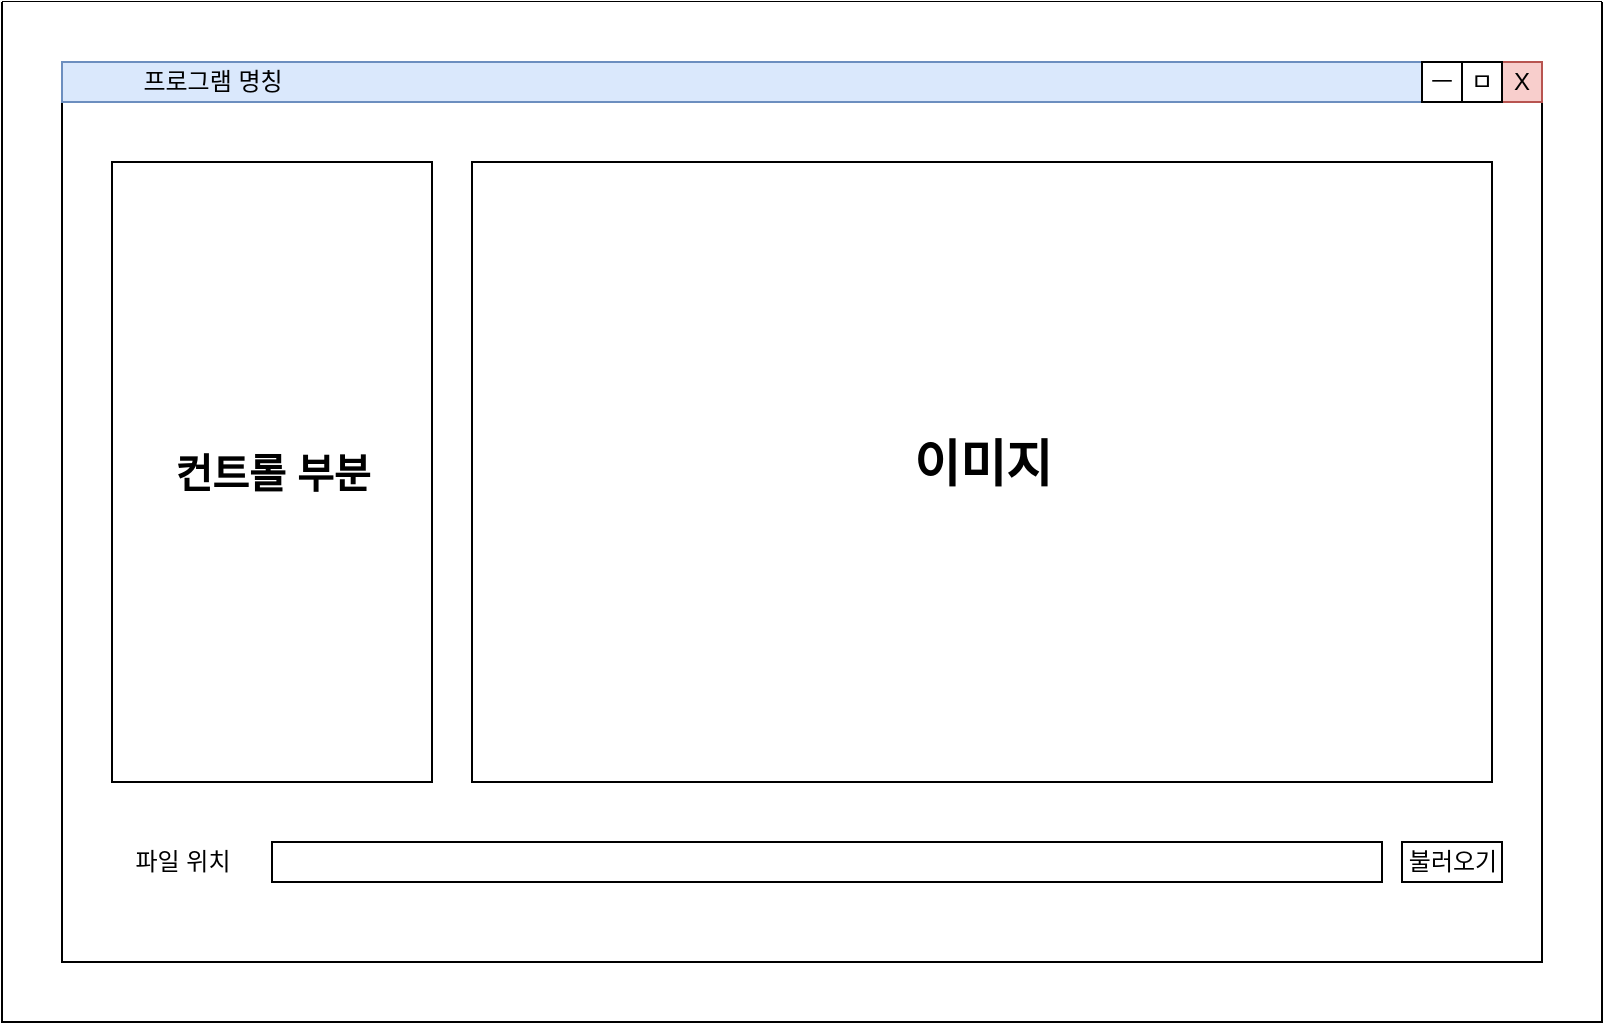 <mxfile version="24.9.1">
  <diagram name="페이지-1" id="1CXfd67G8cg28f1LYDr9">
    <mxGraphModel dx="954" dy="558" grid="1" gridSize="10" guides="1" tooltips="1" connect="1" arrows="1" fold="1" page="1" pageScale="1" pageWidth="827" pageHeight="1169" math="0" shadow="0">
      <root>
        <mxCell id="0" />
        <mxCell id="1" parent="0" />
        <mxCell id="1zBdcWzT21QeWQQSh3dz-17" value="" style="group" vertex="1" connectable="0" parent="1">
          <mxGeometry x="14" y="10" width="800" height="510" as="geometry" />
        </mxCell>
        <mxCell id="1zBdcWzT21QeWQQSh3dz-16" value="" style="swimlane;startSize=0;swimlaneFillColor=default;" vertex="1" parent="1zBdcWzT21QeWQQSh3dz-17">
          <mxGeometry width="800" height="510" as="geometry" />
        </mxCell>
        <mxCell id="1zBdcWzT21QeWQQSh3dz-1" value="" style="rounded=0;whiteSpace=wrap;html=1;" vertex="1" parent="1zBdcWzT21QeWQQSh3dz-17">
          <mxGeometry x="30" y="30" width="740" height="450" as="geometry" />
        </mxCell>
        <mxCell id="1zBdcWzT21QeWQQSh3dz-2" value="" style="rounded=0;whiteSpace=wrap;html=1;" vertex="1" parent="1zBdcWzT21QeWQQSh3dz-17">
          <mxGeometry x="235" y="80" width="510" height="310" as="geometry" />
        </mxCell>
        <mxCell id="1zBdcWzT21QeWQQSh3dz-3" value="" style="rounded=0;whiteSpace=wrap;html=1;fillColor=#dae8fc;strokeColor=#6c8ebf;" vertex="1" parent="1zBdcWzT21QeWQQSh3dz-17">
          <mxGeometry x="30" y="30" width="740" height="20" as="geometry" />
        </mxCell>
        <mxCell id="1zBdcWzT21QeWQQSh3dz-5" value="X" style="whiteSpace=wrap;html=1;aspect=fixed;fillColor=#f8cecc;strokeColor=#b85450;" vertex="1" parent="1zBdcWzT21QeWQQSh3dz-17">
          <mxGeometry x="750" y="30" width="20" height="20" as="geometry" />
        </mxCell>
        <mxCell id="1zBdcWzT21QeWQQSh3dz-6" value="ㅁ" style="whiteSpace=wrap;html=1;aspect=fixed;" vertex="1" parent="1zBdcWzT21QeWQQSh3dz-17">
          <mxGeometry x="730" y="30" width="20" height="20" as="geometry" />
        </mxCell>
        <mxCell id="1zBdcWzT21QeWQQSh3dz-7" value="ㅡ" style="whiteSpace=wrap;html=1;aspect=fixed;" vertex="1" parent="1zBdcWzT21QeWQQSh3dz-17">
          <mxGeometry x="710" y="30" width="20" height="20" as="geometry" />
        </mxCell>
        <mxCell id="1zBdcWzT21QeWQQSh3dz-8" value="" style="rounded=0;whiteSpace=wrap;html=1;" vertex="1" parent="1zBdcWzT21QeWQQSh3dz-17">
          <mxGeometry x="55" y="80" width="160" height="310" as="geometry" />
        </mxCell>
        <mxCell id="1zBdcWzT21QeWQQSh3dz-9" value="이미지" style="text;html=1;align=center;verticalAlign=middle;resizable=0;points=[];autosize=1;strokeColor=none;fillColor=none;fontSize=25;fontStyle=1" vertex="1" parent="1zBdcWzT21QeWQQSh3dz-17">
          <mxGeometry x="440" y="210" width="100" height="40" as="geometry" />
        </mxCell>
        <mxCell id="1zBdcWzT21QeWQQSh3dz-10" value="" style="rounded=0;whiteSpace=wrap;html=1;" vertex="1" parent="1zBdcWzT21QeWQQSh3dz-17">
          <mxGeometry x="135" y="420" width="555" height="20" as="geometry" />
        </mxCell>
        <mxCell id="1zBdcWzT21QeWQQSh3dz-11" value="파일 위치" style="text;html=1;align=center;verticalAlign=middle;resizable=0;points=[];autosize=1;strokeColor=none;fillColor=none;" vertex="1" parent="1zBdcWzT21QeWQQSh3dz-17">
          <mxGeometry x="55" y="415" width="70" height="30" as="geometry" />
        </mxCell>
        <mxCell id="1zBdcWzT21QeWQQSh3dz-12" value="컨트롤 부분" style="text;html=1;align=center;verticalAlign=middle;resizable=0;points=[];autosize=1;strokeColor=none;fillColor=none;fontSize=20;fontStyle=1" vertex="1" parent="1zBdcWzT21QeWQQSh3dz-17">
          <mxGeometry x="70" y="215" width="130" height="40" as="geometry" />
        </mxCell>
        <mxCell id="1zBdcWzT21QeWQQSh3dz-13" value="" style="rounded=0;whiteSpace=wrap;html=1;" vertex="1" parent="1zBdcWzT21QeWQQSh3dz-17">
          <mxGeometry x="700" y="420" width="50" height="20" as="geometry" />
        </mxCell>
        <mxCell id="1zBdcWzT21QeWQQSh3dz-14" value="불러오기" style="text;html=1;align=center;verticalAlign=middle;resizable=0;points=[];autosize=1;strokeColor=none;fillColor=none;" vertex="1" parent="1zBdcWzT21QeWQQSh3dz-17">
          <mxGeometry x="690" y="415" width="70" height="30" as="geometry" />
        </mxCell>
        <mxCell id="1zBdcWzT21QeWQQSh3dz-15" value="프로그램 명칭" style="text;html=1;align=center;verticalAlign=middle;resizable=0;points=[];autosize=1;strokeColor=none;fillColor=none;" vertex="1" parent="1zBdcWzT21QeWQQSh3dz-17">
          <mxGeometry x="55" y="25" width="100" height="30" as="geometry" />
        </mxCell>
      </root>
    </mxGraphModel>
  </diagram>
</mxfile>
